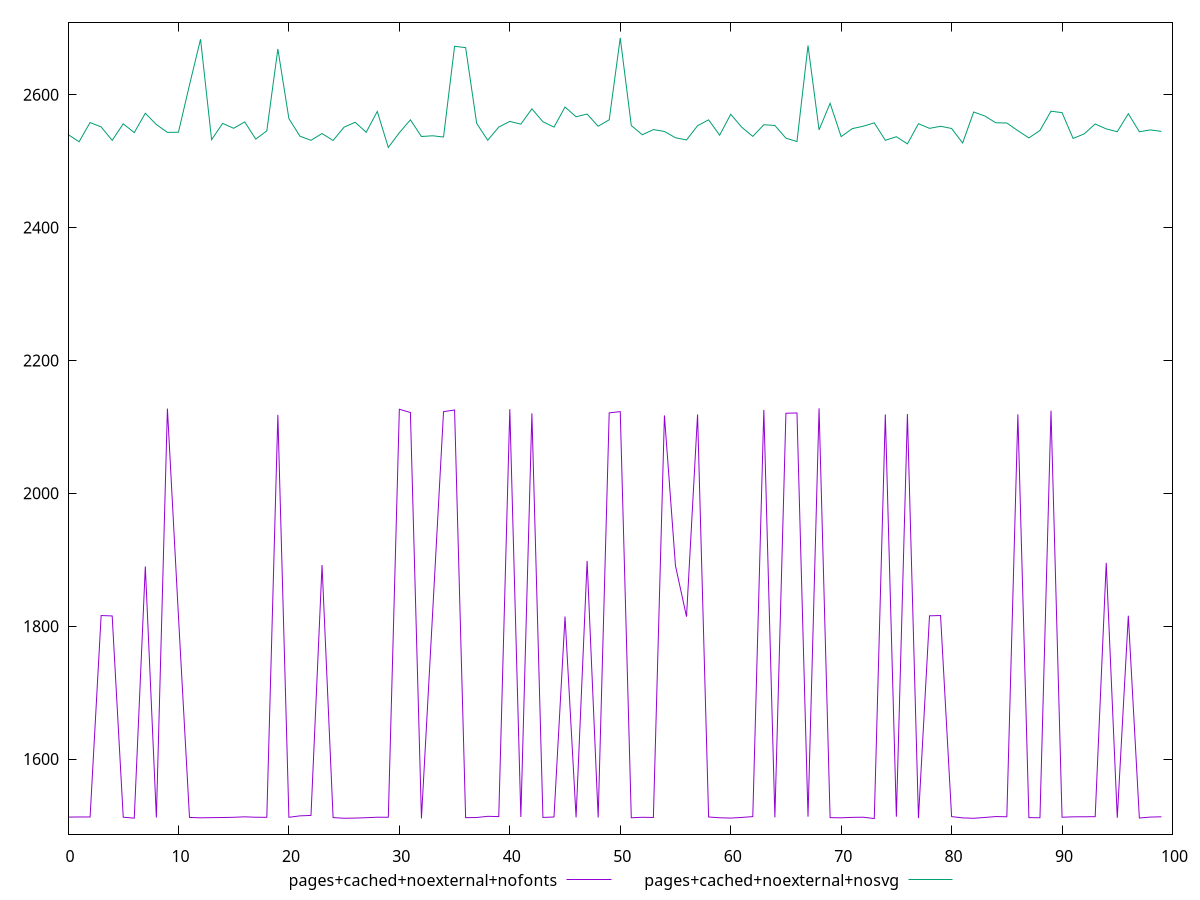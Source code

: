 reset
set terminal svg size 640, 500 enhanced background rgb 'white'
set output "reprap/speed-index/comparison/line/6_vs_7.svg"

$pagesCachedNoexternalNofonts <<EOF
0 1512.5450999999998
1 1512.7898
2 1512.7122999999997
3 1815.9706999999999
4 1815.3698
5 1512.3962
6 1511.0292
7 1889.9069499999996
8 1511.8717000000001
9 2127.5266000000006
10 1814.8539
11 1512.0697
12 1511.4937
13 1511.7517
14 1511.9356
15 1512.2756999999997
16 1512.9938000000002
17 1512.3415
18 1512.2648
19 2118.01035
20 1512.3009
21 1514.4204000000002
22 1515.0818
23 1891.9956499999998
24 1511.8365
25 1510.7986
26 1511.0933
27 1511.6677
28 1512.3692
29 1512.3165000000004
30 2126.52275
31 2121.58605
32 1510.5582
33 1816.0124
34 2122.8513
35 2125.3681500000002
36 1511.7137000000002
37 1511.9260000000002
38 1513.7508
39 1513.3195999999998
40 2126.5461
41 1512.7401000000002
42 2120.2714
43 1512.0814
44 1512.7191
45 1814.4798
46 1512.1834
47 1898.0655000000002
48 1511.9084999999998
49 2121.0107
50 2122.9211999999998
51 1511.5583
52 1512.2967999999998
53 1511.9845
54 2117.1429000000007
55 1890.9090999999996
56 1814.272
57 2118.63865
58 1512.7432
59 1511.5524
60 1511.1264
61 1512.0600999999997
62 1513.3143
63 2125.46445
64 1512.0946
65 2120.4595999999997
66 2120.87775
67 1513.1734999999999
68 2127.8655
69 1511.7476000000004
70 1511.5095999999999
71 1512.1618999999996
72 1512.3959
73 1510.4286000000002
74 2118.7026499999997
75 1513.1163
76 2119.2700999999997
77 1511.0492999999997
78 1815.5373
79 1815.9814999999999
80 1513.3328000000001
81 1511.3780000000002
82 1510.7871
83 1512.0085
84 1513.3778000000002
85 1513.0617
86 2118.78495
87 1511.7861999999998
88 1511.5686
89 2124.34705
90 1512.3790999999999
91 1512.9732999999999
92 1513.0808000000002
93 1513.1664
94 1895.1799500000002
95 1511.5045999999995
96 1815.7525000000003
97 1511.1965
98 1512.6099999999997
99 1513.0369999999998
EOF

$pagesCachedNoexternalNosvg <<EOF
0 2540.1062036921167
1 2529.09306013871
2 2558.0592057904914
3 2551.4280248584078
4 2531.1808691137626
5 2556.0934879015826
6 2542.9163122479467
7 2572.035819249257
8 2555.0382462946586
9 2543.193409194623
10 2543.483800749114
11 2614.7400625263303
12 2683.423555140221
13 2532.236038652721
14 2556.6905198086492
15 2549.3789325198186
16 2558.9836513838677
17 2533.044108108593
18 2545.4964357638028
19 2668.8552981088114
20 2563.9162369766545
21 2537.467604044965
22 2531.2734944524514
23 2541.4999673679463
24 2531.019612587784
25 2551.144101771498
26 2558.4306909901466
27 2543.399482312019
28 2574.7173366300276
29 2520.577060921106
30 2542.696634034677
31 2562.114527412644
32 2536.999220279408
33 2538.094518834302
34 2536.235401476726
35 2672.847582471349
36 2670.7675055078553
37 2556.865750183787
38 2531.4029512192747
39 2551.1903923692003
40 2559.772410563682
41 2555.6121179990587
42 2578.65499368508
43 2559.189448047039
44 2551.1705790732794
45 2581.374258424579
46 2566.7489493556695
47 2570.79678968345
48 2552.5070349147586
49 2562.138151159982
50 2685.4222802932204
51 2553.551061487509
52 2539.6124942234655
53 2547.4043452961305
54 2544.6082575270775
55 2535.1409762626135
56 2531.842844105043
57 2553.2612950140415
58 2562.097489028828
59 2539.0130028355084
60 2570.4687049288473
61 2551.0304310440297
62 2537.2034857123017
63 2554.722165461982
64 2553.6204113486547
65 2534.5006236311956
66 2529.4465150975993
67 2673.9749826140164
68 2547.0160289140626
69 2587.001728211144
70 2536.836895360676
71 2548.819195910892
72 2552.4776289748706
73 2557.585713344148
74 2531.288137223659
75 2536.6661051236924
76 2525.9426130077336
77 2556.2401192322686
78 2549.2706543195495
79 2552.4052355674203
80 2549.117431746272
81 2527.308623229954
82 2573.918855627079
83 2567.92059596763
84 2557.7368943779215
85 2557.3216064636563
86 2545.7486442903137
87 2534.8504194933785
88 2546.128291343908
89 2575.11317316203
90 2572.895901277645
91 2534.121571637963
92 2540.8956612006855
93 2555.888127351758
94 2548.4824539654796
95 2544.2399891097293
96 2571.32439116898
97 2544.183287574793
98 2546.952398100486
99 2544.6896401460494
EOF

set key outside below
set yrange [1486.9287263941358:2708.9221538990846]

plot \
  $pagesCachedNoexternalNofonts title "pages+cached+noexternal+nofonts" with line, \
  $pagesCachedNoexternalNosvg title "pages+cached+noexternal+nosvg" with line, \


reset